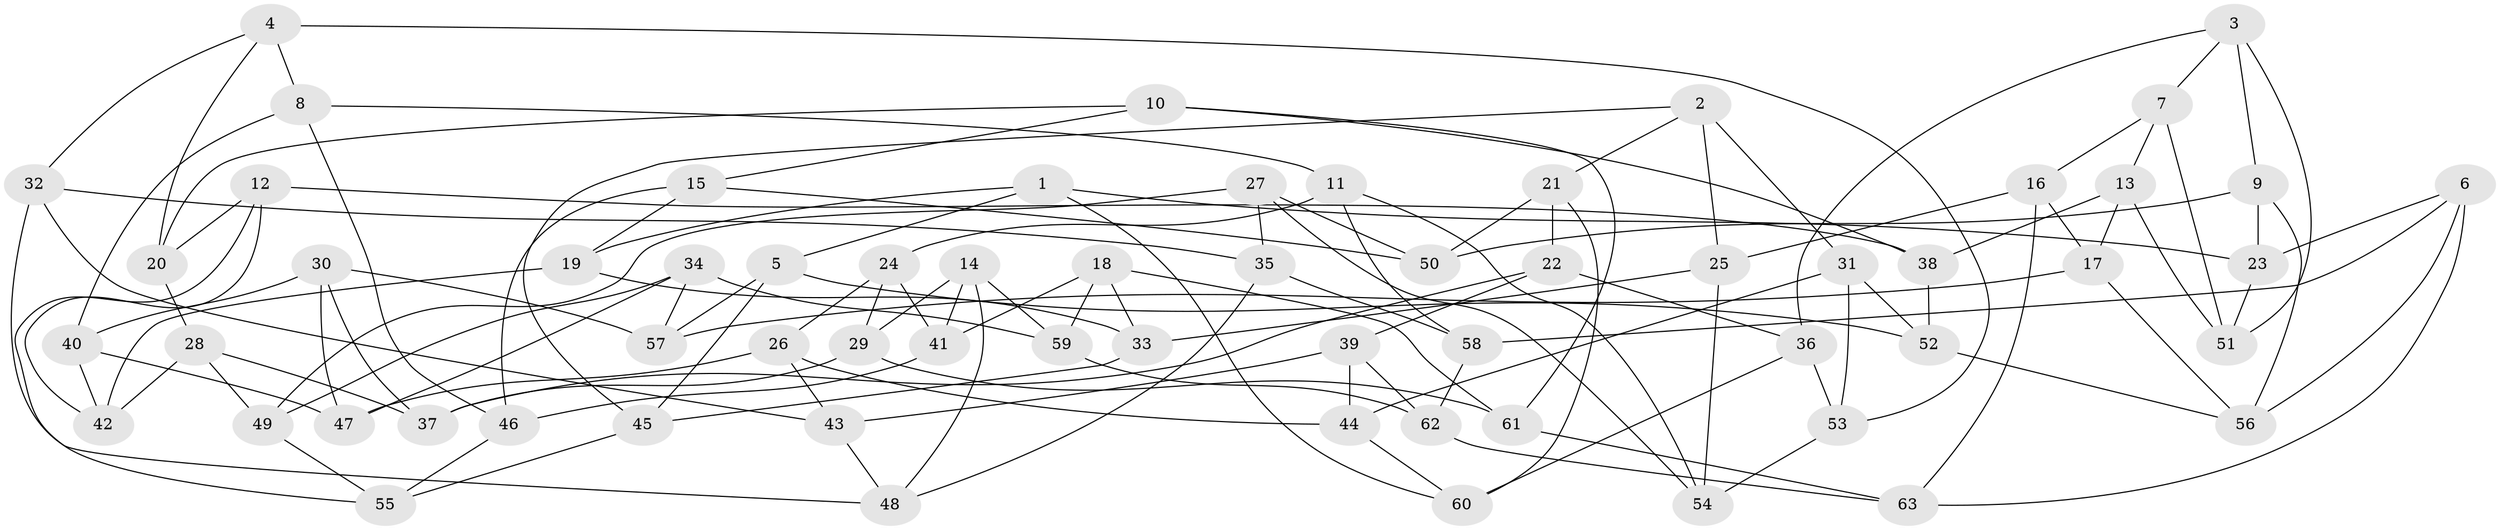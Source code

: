 // coarse degree distribution, {6: 0.4722222222222222, 5: 0.2222222222222222, 4: 0.3055555555555556}
// Generated by graph-tools (version 1.1) at 2025/42/03/06/25 10:42:21]
// undirected, 63 vertices, 126 edges
graph export_dot {
graph [start="1"]
  node [color=gray90,style=filled];
  1;
  2;
  3;
  4;
  5;
  6;
  7;
  8;
  9;
  10;
  11;
  12;
  13;
  14;
  15;
  16;
  17;
  18;
  19;
  20;
  21;
  22;
  23;
  24;
  25;
  26;
  27;
  28;
  29;
  30;
  31;
  32;
  33;
  34;
  35;
  36;
  37;
  38;
  39;
  40;
  41;
  42;
  43;
  44;
  45;
  46;
  47;
  48;
  49;
  50;
  51;
  52;
  53;
  54;
  55;
  56;
  57;
  58;
  59;
  60;
  61;
  62;
  63;
  1 -- 60;
  1 -- 5;
  1 -- 19;
  1 -- 23;
  2 -- 21;
  2 -- 31;
  2 -- 25;
  2 -- 45;
  3 -- 36;
  3 -- 9;
  3 -- 51;
  3 -- 7;
  4 -- 53;
  4 -- 20;
  4 -- 8;
  4 -- 32;
  5 -- 52;
  5 -- 57;
  5 -- 45;
  6 -- 63;
  6 -- 56;
  6 -- 23;
  6 -- 58;
  7 -- 13;
  7 -- 16;
  7 -- 51;
  8 -- 46;
  8 -- 40;
  8 -- 11;
  9 -- 50;
  9 -- 23;
  9 -- 56;
  10 -- 61;
  10 -- 38;
  10 -- 20;
  10 -- 15;
  11 -- 24;
  11 -- 54;
  11 -- 58;
  12 -- 42;
  12 -- 38;
  12 -- 20;
  12 -- 55;
  13 -- 38;
  13 -- 51;
  13 -- 17;
  14 -- 41;
  14 -- 29;
  14 -- 59;
  14 -- 48;
  15 -- 19;
  15 -- 46;
  15 -- 50;
  16 -- 63;
  16 -- 25;
  16 -- 17;
  17 -- 57;
  17 -- 56;
  18 -- 41;
  18 -- 61;
  18 -- 33;
  18 -- 59;
  19 -- 42;
  19 -- 33;
  20 -- 28;
  21 -- 60;
  21 -- 50;
  21 -- 22;
  22 -- 37;
  22 -- 39;
  22 -- 36;
  23 -- 51;
  24 -- 26;
  24 -- 29;
  24 -- 41;
  25 -- 33;
  25 -- 54;
  26 -- 44;
  26 -- 47;
  26 -- 43;
  27 -- 49;
  27 -- 35;
  27 -- 54;
  27 -- 50;
  28 -- 42;
  28 -- 49;
  28 -- 37;
  29 -- 37;
  29 -- 61;
  30 -- 57;
  30 -- 47;
  30 -- 40;
  30 -- 37;
  31 -- 44;
  31 -- 53;
  31 -- 52;
  32 -- 35;
  32 -- 48;
  32 -- 43;
  33 -- 45;
  34 -- 49;
  34 -- 59;
  34 -- 47;
  34 -- 57;
  35 -- 58;
  35 -- 48;
  36 -- 60;
  36 -- 53;
  38 -- 52;
  39 -- 62;
  39 -- 44;
  39 -- 43;
  40 -- 42;
  40 -- 47;
  41 -- 46;
  43 -- 48;
  44 -- 60;
  45 -- 55;
  46 -- 55;
  49 -- 55;
  52 -- 56;
  53 -- 54;
  58 -- 62;
  59 -- 62;
  61 -- 63;
  62 -- 63;
}

